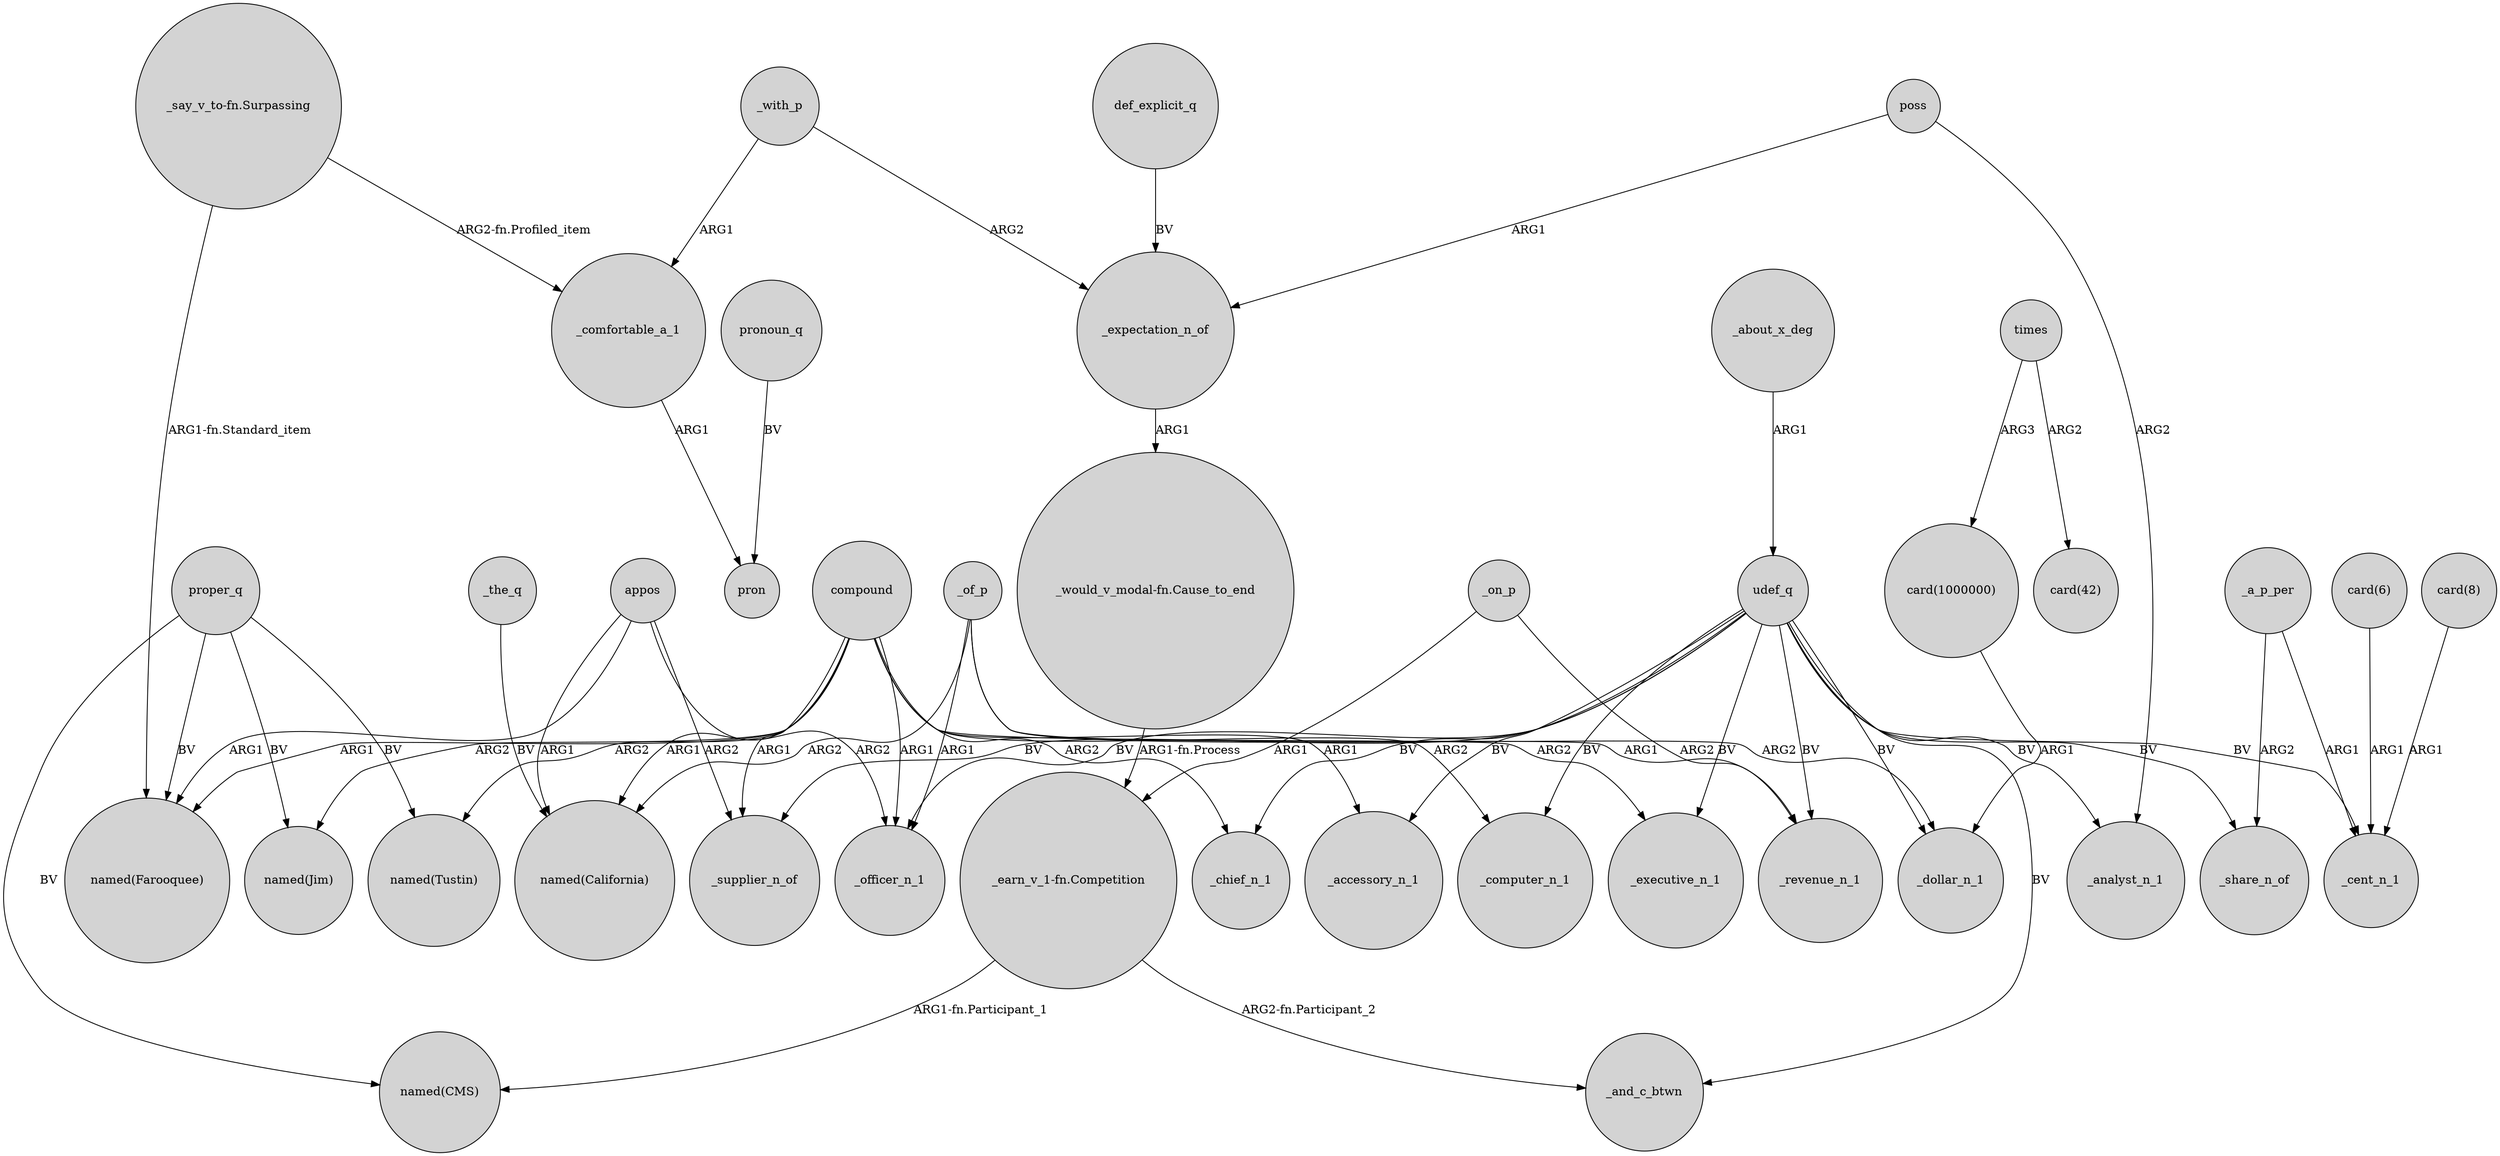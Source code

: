 digraph {
	node [shape=circle style=filled]
	compound -> "named(Jim)" [label=ARG2]
	compound -> _chief_n_1 [label=ARG2]
	proper_q -> "named(Jim)" [label=BV]
	"_earn_v_1-fn.Competition" -> _and_c_btwn [label="ARG2-fn.Participant_2"]
	udef_q -> _and_c_btwn [label=BV]
	udef_q -> _analyst_n_1 [label=BV]
	"_earn_v_1-fn.Competition" -> "named(CMS)" [label="ARG1-fn.Participant_1"]
	_a_p_per -> _cent_n_1 [label=ARG1]
	_on_p -> "_earn_v_1-fn.Competition" [label=ARG1]
	udef_q -> _accessory_n_1 [label=BV]
	udef_q -> _chief_n_1 [label=BV]
	_of_p -> _officer_n_1 [label=ARG1]
	times -> "card(1000000)" [label=ARG3]
	proper_q -> "named(Farooquee)" [label=BV]
	compound -> _computer_n_1 [label=ARG2]
	"_say_v_to-fn.Surpassing" -> _comfortable_a_1 [label="ARG2-fn.Profiled_item"]
	_on_p -> _revenue_n_1 [label=ARG2]
	_of_p -> _revenue_n_1 [label=ARG1]
	udef_q -> _cent_n_1 [label=BV]
	"card(6)" -> _cent_n_1 [label=ARG1]
	_the_q -> "named(California)" [label=BV]
	proper_q -> "named(Tustin)" [label=BV]
	udef_q -> _revenue_n_1 [label=BV]
	_about_x_deg -> udef_q [label=ARG1]
	"_say_v_to-fn.Surpassing" -> "named(Farooquee)" [label="ARG1-fn.Standard_item"]
	pronoun_q -> pron [label=BV]
	udef_q -> _executive_n_1 [label=BV]
	times -> "card(42)" [label=ARG2]
	poss -> _expectation_n_of [label=ARG1]
	_a_p_per -> _share_n_of [label=ARG2]
	_with_p -> _comfortable_a_1 [label=ARG1]
	_with_p -> _expectation_n_of [label=ARG2]
	compound -> _supplier_n_of [label=ARG1]
	udef_q -> _share_n_of [label=BV]
	appos -> "named(Farooquee)" [label=ARG1]
	udef_q -> _computer_n_1 [label=BV]
	udef_q -> _dollar_n_1 [label=BV]
	appos -> "named(California)" [label=ARG1]
	"card(1000000)" -> _dollar_n_1 [label=ARG1]
	proper_q -> "named(CMS)" [label=BV]
	compound -> _accessory_n_1 [label=ARG1]
	udef_q -> _supplier_n_of [label=BV]
	compound -> _officer_n_1 [label=ARG1]
	"card(8)" -> _cent_n_1 [label=ARG1]
	udef_q -> _officer_n_1 [label=BV]
	_of_p -> "named(California)" [label=ARG2]
	poss -> _analyst_n_1 [label=ARG2]
	compound -> "named(California)" [label=ARG1]
	compound -> "named(Farooquee)" [label=ARG1]
	_comfortable_a_1 -> pron [label=ARG1]
	appos -> _officer_n_1 [label=ARG2]
	_of_p -> _dollar_n_1 [label=ARG2]
	_expectation_n_of -> "_would_v_modal-fn.Cause_to_end" [label=ARG1]
	def_explicit_q -> _expectation_n_of [label=BV]
	compound -> "named(Tustin)" [label=ARG2]
	compound -> _executive_n_1 [label=ARG2]
	"_would_v_modal-fn.Cause_to_end" -> "_earn_v_1-fn.Competition" [label="ARG1-fn.Process"]
	appos -> _supplier_n_of [label=ARG2]
}
